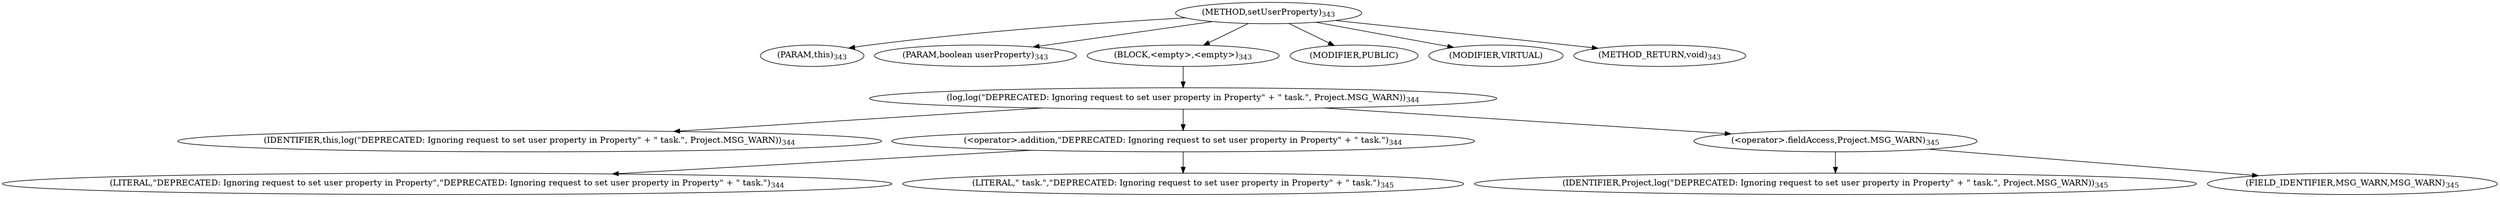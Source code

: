 digraph "setUserProperty" {  
"441" [label = <(METHOD,setUserProperty)<SUB>343</SUB>> ]
"41" [label = <(PARAM,this)<SUB>343</SUB>> ]
"442" [label = <(PARAM,boolean userProperty)<SUB>343</SUB>> ]
"443" [label = <(BLOCK,&lt;empty&gt;,&lt;empty&gt;)<SUB>343</SUB>> ]
"444" [label = <(log,log(&quot;DEPRECATED: Ignoring request to set user property in Property&quot; + &quot; task.&quot;, Project.MSG_WARN))<SUB>344</SUB>> ]
"40" [label = <(IDENTIFIER,this,log(&quot;DEPRECATED: Ignoring request to set user property in Property&quot; + &quot; task.&quot;, Project.MSG_WARN))<SUB>344</SUB>> ]
"445" [label = <(&lt;operator&gt;.addition,&quot;DEPRECATED: Ignoring request to set user property in Property&quot; + &quot; task.&quot;)<SUB>344</SUB>> ]
"446" [label = <(LITERAL,&quot;DEPRECATED: Ignoring request to set user property in Property&quot;,&quot;DEPRECATED: Ignoring request to set user property in Property&quot; + &quot; task.&quot;)<SUB>344</SUB>> ]
"447" [label = <(LITERAL,&quot; task.&quot;,&quot;DEPRECATED: Ignoring request to set user property in Property&quot; + &quot; task.&quot;)<SUB>345</SUB>> ]
"448" [label = <(&lt;operator&gt;.fieldAccess,Project.MSG_WARN)<SUB>345</SUB>> ]
"449" [label = <(IDENTIFIER,Project,log(&quot;DEPRECATED: Ignoring request to set user property in Property&quot; + &quot; task.&quot;, Project.MSG_WARN))<SUB>345</SUB>> ]
"450" [label = <(FIELD_IDENTIFIER,MSG_WARN,MSG_WARN)<SUB>345</SUB>> ]
"451" [label = <(MODIFIER,PUBLIC)> ]
"452" [label = <(MODIFIER,VIRTUAL)> ]
"453" [label = <(METHOD_RETURN,void)<SUB>343</SUB>> ]
  "441" -> "41" 
  "441" -> "442" 
  "441" -> "443" 
  "441" -> "451" 
  "441" -> "452" 
  "441" -> "453" 
  "443" -> "444" 
  "444" -> "40" 
  "444" -> "445" 
  "444" -> "448" 
  "445" -> "446" 
  "445" -> "447" 
  "448" -> "449" 
  "448" -> "450" 
}
